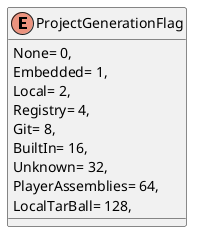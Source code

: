 @startuml
enum ProjectGenerationFlag {
    None= 0,
    Embedded= 1,
    Local= 2,
    Registry= 4,
    Git= 8,
    BuiltIn= 16,
    Unknown= 32,
    PlayerAssemblies= 64,
    LocalTarBall= 128,
}
@enduml
